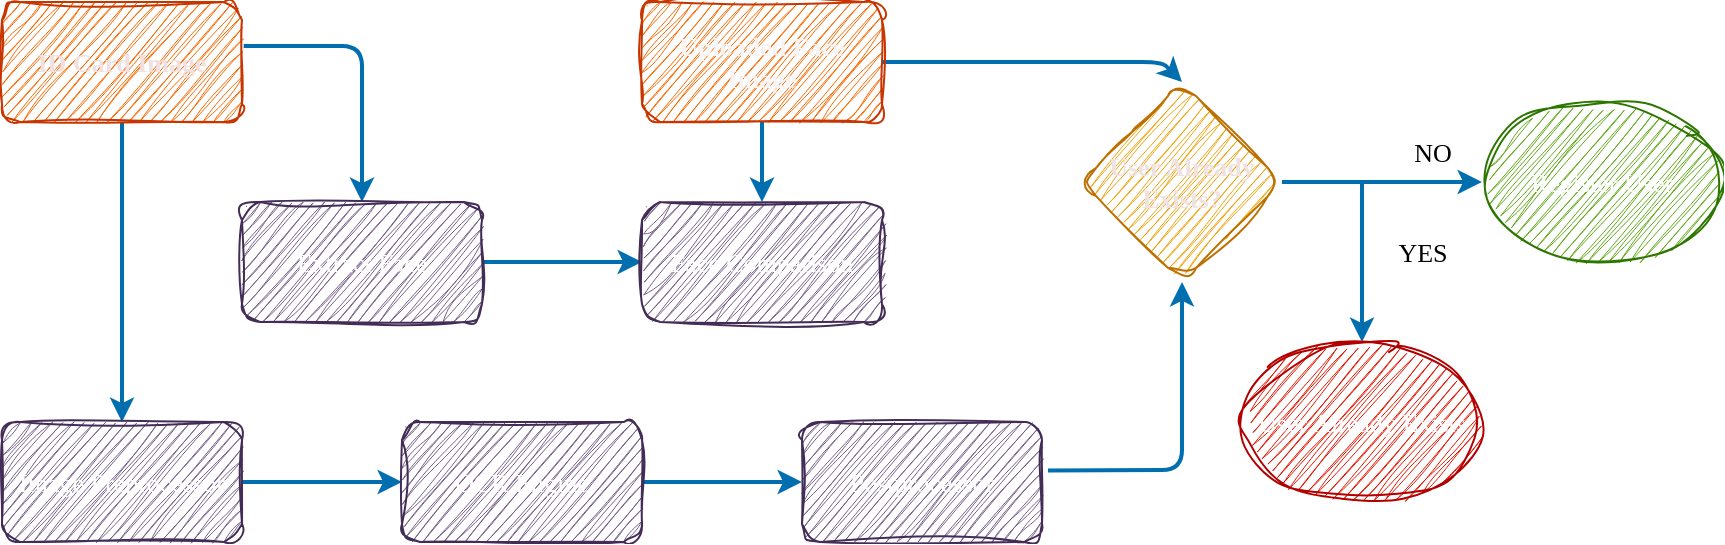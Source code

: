 <mxfile>
    <diagram id="fwTV8ZU7ULfyuPrwWASA" name="App Flow Diagram">
        <mxGraphModel dx="1302" dy="586" grid="0" gridSize="10" guides="0" tooltips="1" connect="1" arrows="1" fold="1" page="0" pageScale="1" pageWidth="850" pageHeight="1100" math="0" shadow="0">
            <root>
                <mxCell id="0"/>
                <mxCell id="1" parent="0"/>
                <mxCell id="14" style="edgeStyle=none;html=1;exitX=0.5;exitY=1;exitDx=0;exitDy=0;entryX=0.5;entryY=0;entryDx=0;entryDy=0;fontFamily=Comic Sans MS;fontSize=13;fillColor=#1ba1e2;strokeColor=#006EAF;strokeWidth=2;" parent="1" source="2" target="12" edge="1">
                    <mxGeometry relative="1" as="geometry"/>
                </mxCell>
                <mxCell id="18" style="edgeStyle=none;html=1;exitX=1;exitY=0.5;exitDx=0;exitDy=0;entryX=0.5;entryY=0;entryDx=0;entryDy=0;fontFamily=Comic Sans MS;fontSize=13;fillColor=#1ba1e2;strokeColor=#006EAF;strokeWidth=2;" parent="1" source="2" target="16" edge="1">
                    <mxGeometry relative="1" as="geometry">
                        <Array as="points">
                            <mxPoint x="660" y="60"/>
                        </Array>
                    </mxGeometry>
                </mxCell>
                <mxCell id="2" value="&lt;font color=&quot;#f6f4f4&quot;&gt;&lt;b&gt;Uploaded Face Image&lt;/b&gt;&lt;/font&gt;" style="rounded=1;whiteSpace=wrap;html=1;fontFamily=Comic Sans MS;fontSize=13;fillColor=#fa6800;fontColor=#000000;strokeColor=#C73500;gradientColor=none;sketch=1;curveFitting=1;jiggle=2;" parent="1" vertex="1">
                    <mxGeometry x="400" y="30" width="120" height="60" as="geometry"/>
                </mxCell>
                <mxCell id="5" value="" style="edgeStyle=none;html=1;fontFamily=Comic Sans MS;fontSize=13;fillColor=#1ba1e2;strokeColor=#006EAF;strokeWidth=2;" parent="1" source="3" target="4" edge="1">
                    <mxGeometry relative="1" as="geometry"/>
                </mxCell>
                <mxCell id="7" value="" style="edgeStyle=none;html=1;exitX=1.007;exitY=0.366;exitDx=0;exitDy=0;exitPerimeter=0;fontFamily=Comic Sans MS;fontSize=13;fillColor=#1ba1e2;strokeColor=#006EAF;strokeWidth=2;shadow=0;" parent="1" source="3" target="6" edge="1">
                    <mxGeometry relative="1" as="geometry">
                        <Array as="points">
                            <mxPoint x="260" y="52"/>
                        </Array>
                    </mxGeometry>
                </mxCell>
                <mxCell id="3" value="&lt;b&gt;&lt;font color=&quot;#f0e0e0&quot;&gt;ID Card Image&lt;/font&gt;&lt;/b&gt;" style="rounded=1;whiteSpace=wrap;html=1;fontFamily=Comic Sans MS;fontSize=13;fillColor=#fa6800;fontColor=#000000;strokeColor=#C73500;sketch=1;curveFitting=1;jiggle=2;" parent="1" vertex="1">
                    <mxGeometry x="80" y="30" width="120" height="60" as="geometry"/>
                </mxCell>
                <mxCell id="9" value="" style="edgeStyle=none;html=1;fontFamily=Comic Sans MS;fontSize=13;fillColor=#1ba1e2;strokeColor=#006EAF;strokeWidth=2;" parent="1" source="4" target="8" edge="1">
                    <mxGeometry relative="1" as="geometry"/>
                </mxCell>
                <mxCell id="4" value="Image Preprocessor" style="whiteSpace=wrap;html=1;rounded=1;fontFamily=Comic Sans MS;fontSize=13;fillColor=#76608a;fontColor=#ffffff;strokeColor=#432D57;sketch=1;curveFitting=1;jiggle=2;" parent="1" vertex="1">
                    <mxGeometry x="80" y="240" width="120" height="60" as="geometry"/>
                </mxCell>
                <mxCell id="13" value="" style="edgeStyle=none;html=1;fontFamily=Comic Sans MS;fontSize=13;fillColor=#1ba1e2;strokeColor=#006EAF;strokeWidth=2;" parent="1" source="6" target="12" edge="1">
                    <mxGeometry relative="1" as="geometry"/>
                </mxCell>
                <mxCell id="6" value="Extract Face" style="whiteSpace=wrap;html=1;rounded=1;fontFamily=Comic Sans MS;fontSize=13;fillColor=#76608a;fontColor=#ffffff;strokeColor=#432D57;sketch=1;curveFitting=1;jiggle=2;" parent="1" vertex="1">
                    <mxGeometry x="200" y="130" width="120" height="60" as="geometry"/>
                </mxCell>
                <mxCell id="11" value="" style="edgeStyle=none;html=1;fontFamily=Comic Sans MS;fontSize=13;fillColor=#1ba1e2;strokeColor=#006EAF;strokeWidth=2;" parent="1" source="8" target="10" edge="1">
                    <mxGeometry relative="1" as="geometry"/>
                </mxCell>
                <mxCell id="8" value="OCR Engine" style="whiteSpace=wrap;html=1;rounded=1;fontFamily=Comic Sans MS;fontSize=13;fillColor=#76608a;fontColor=#ffffff;strokeColor=#432D57;sketch=1;curveFitting=1;jiggle=2;" parent="1" vertex="1">
                    <mxGeometry x="280" y="240" width="120" height="60" as="geometry"/>
                </mxCell>
                <mxCell id="17" value="" style="edgeStyle=none;html=1;exitX=1.025;exitY=0.404;exitDx=0;exitDy=0;exitPerimeter=0;fontFamily=Comic Sans MS;fontSize=13;fillColor=#1ba1e2;strokeColor=#006EAF;strokeWidth=2;" parent="1" source="10" target="16" edge="1">
                    <mxGeometry relative="1" as="geometry">
                        <Array as="points">
                            <mxPoint x="670" y="264"/>
                        </Array>
                    </mxGeometry>
                </mxCell>
                <mxCell id="10" value="Postprocessor" style="whiteSpace=wrap;html=1;rounded=1;fontFamily=Comic Sans MS;fontSize=13;fillColor=#76608a;fontColor=#ffffff;strokeColor=#432D57;sketch=1;curveFitting=1;jiggle=2;" parent="1" vertex="1">
                    <mxGeometry x="480" y="240" width="120" height="60" as="geometry"/>
                </mxCell>
                <mxCell id="12" value="Face Comparison" style="whiteSpace=wrap;html=1;rounded=1;fontFamily=Comic Sans MS;fontSize=13;fillColor=#76608a;fontColor=#ffffff;strokeColor=#432D57;sketch=1;curveFitting=1;jiggle=2;" parent="1" vertex="1">
                    <mxGeometry x="400" y="130" width="120" height="60" as="geometry"/>
                </mxCell>
                <mxCell id="20" value="" style="edgeStyle=none;html=1;entryX=0;entryY=0.5;entryDx=0;entryDy=0;fontFamily=Comic Sans MS;fontSize=13;fillColor=#1ba1e2;strokeColor=#006EAF;strokeWidth=2;" parent="1" source="16" target="21" edge="1">
                    <mxGeometry relative="1" as="geometry">
                        <mxPoint x="790" y="120" as="targetPoint"/>
                    </mxGeometry>
                </mxCell>
                <mxCell id="16" value="&lt;font color=&quot;#eee2e2&quot;&gt;&lt;b&gt;User Already Exists?&lt;/b&gt;&lt;/font&gt;" style="rhombus;whiteSpace=wrap;html=1;rounded=1;fontFamily=Comic Sans MS;fontSize=13;fillColor=#f0a30a;fontColor=#000000;strokeColor=#BD7000;gradientColor=none;shadow=0;sketch=1;curveFitting=1;jiggle=2;" parent="1" vertex="1">
                    <mxGeometry x="620" y="70" width="100" height="100" as="geometry"/>
                </mxCell>
                <mxCell id="21" value="Register User" style="ellipse;whiteSpace=wrap;html=1;fontFamily=Comic Sans MS;fontSize=13;fillColor=#60a917;fontColor=#ffffff;strokeColor=#2D7600;sketch=1;curveFitting=1;jiggle=2;" parent="1" vertex="1">
                    <mxGeometry x="820" y="80" width="120" height="80" as="geometry"/>
                </mxCell>
                <mxCell id="24" value="" style="endArrow=classic;html=1;fontFamily=Comic Sans MS;fontSize=13;fillColor=#1ba1e2;strokeColor=#006EAF;strokeWidth=2;" parent="1" edge="1">
                    <mxGeometry width="50" height="50" relative="1" as="geometry">
                        <mxPoint x="760" y="120" as="sourcePoint"/>
                        <mxPoint x="760" y="200" as="targetPoint"/>
                    </mxGeometry>
                </mxCell>
                <mxCell id="25" value="NO" style="text;html=1;align=center;verticalAlign=middle;resizable=0;points=[];autosize=1;strokeColor=none;fillColor=none;fontFamily=Comic Sans MS;fontSize=13;" parent="1" vertex="1">
                    <mxGeometry x="775" y="90" width="40" height="30" as="geometry"/>
                </mxCell>
                <mxCell id="26" value="YES" style="text;html=1;align=center;verticalAlign=middle;resizable=0;points=[];autosize=1;strokeColor=none;fillColor=none;fontFamily=Comic Sans MS;fontSize=13;strokeWidth=2;" parent="1" vertex="1">
                    <mxGeometry x="765" y="140" width="50" height="30" as="geometry"/>
                </mxCell>
                <mxCell id="28" value="User Already Exists" style="ellipse;whiteSpace=wrap;html=1;fontFamily=Comic Sans MS;fontSize=13;fillColor=#e51400;fontColor=#ffffff;strokeColor=#B20000;sketch=1;curveFitting=1;jiggle=2;" parent="1" vertex="1">
                    <mxGeometry x="700" y="200" width="120" height="80" as="geometry"/>
                </mxCell>
            </root>
        </mxGraphModel>
    </diagram>
</mxfile>